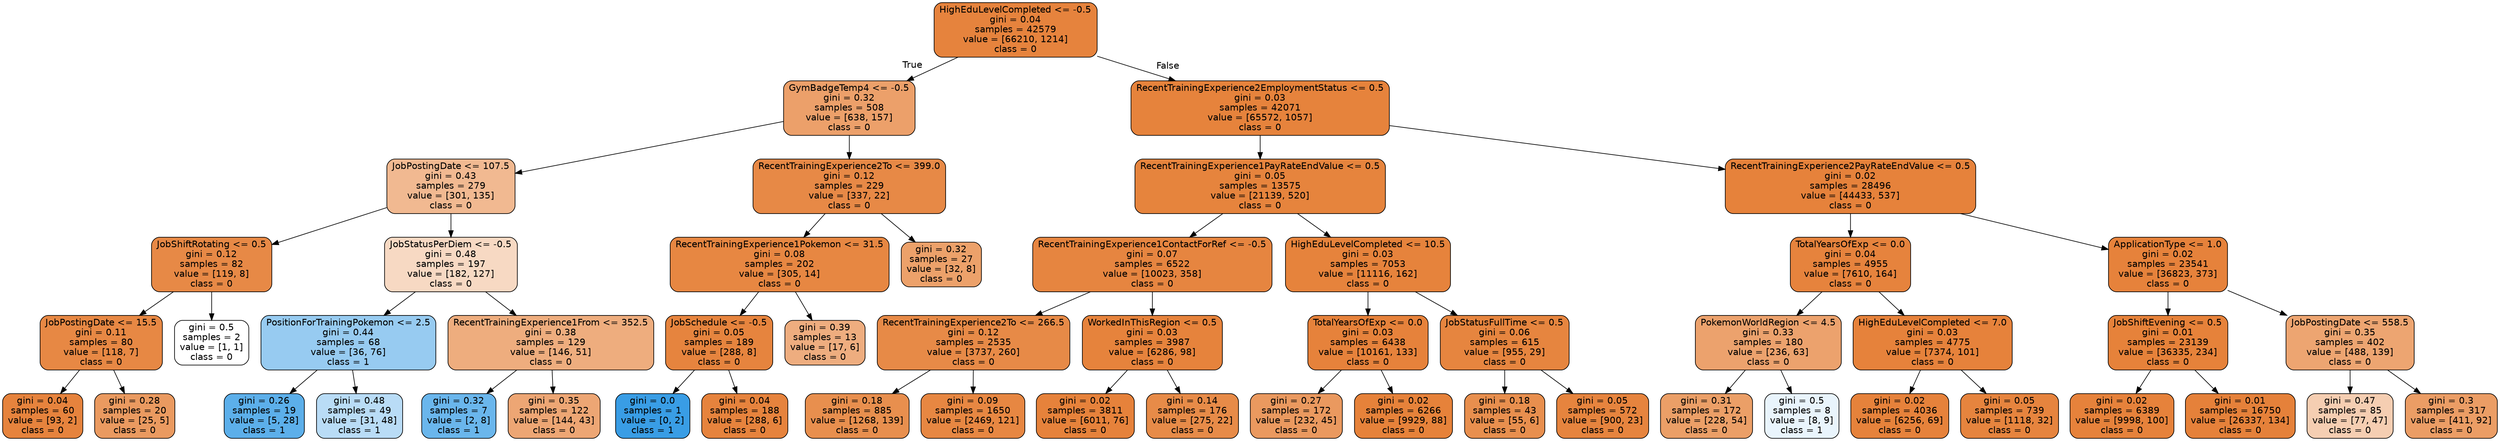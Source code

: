 digraph Tree {
node [shape=box, style="filled, rounded", color="black", fontname=helvetica] ;
edge [fontname=helvetica] ;
0 [label="HighEduLevelCompleted <= -0.5\ngini = 0.04\nsamples = 42579\nvalue = [66210, 1214]\nclass = 0", fillcolor="#e58139fa"] ;
1 [label="GymBadgeTemp4 <= -0.5\ngini = 0.32\nsamples = 508\nvalue = [638, 157]\nclass = 0", fillcolor="#e58139c0"] ;
0 -> 1 [labeldistance=2.5, labelangle=45, headlabel="True"] ;
2 [label="JobPostingDate <= 107.5\ngini = 0.43\nsamples = 279\nvalue = [301, 135]\nclass = 0", fillcolor="#e581398d"] ;
1 -> 2 ;
3 [label="JobShiftRotating <= 0.5\ngini = 0.12\nsamples = 82\nvalue = [119, 8]\nclass = 0", fillcolor="#e58139ee"] ;
2 -> 3 ;
4 [label="JobPostingDate <= 15.5\ngini = 0.11\nsamples = 80\nvalue = [118, 7]\nclass = 0", fillcolor="#e58139f0"] ;
3 -> 4 ;
5 [label="gini = 0.04\nsamples = 60\nvalue = [93, 2]\nclass = 0", fillcolor="#e58139fa"] ;
4 -> 5 ;
6 [label="gini = 0.28\nsamples = 20\nvalue = [25, 5]\nclass = 0", fillcolor="#e58139cc"] ;
4 -> 6 ;
7 [label="gini = 0.5\nsamples = 2\nvalue = [1, 1]\nclass = 0", fillcolor="#e5813900"] ;
3 -> 7 ;
8 [label="JobStatusPerDiem <= -0.5\ngini = 0.48\nsamples = 197\nvalue = [182, 127]\nclass = 0", fillcolor="#e581394d"] ;
2 -> 8 ;
9 [label="PositionForTrainingPokemon <= 2.5\ngini = 0.44\nsamples = 68\nvalue = [36, 76]\nclass = 1", fillcolor="#399de586"] ;
8 -> 9 ;
10 [label="gini = 0.26\nsamples = 19\nvalue = [5, 28]\nclass = 1", fillcolor="#399de5d1"] ;
9 -> 10 ;
11 [label="gini = 0.48\nsamples = 49\nvalue = [31, 48]\nclass = 1", fillcolor="#399de55a"] ;
9 -> 11 ;
12 [label="RecentTrainingExperience1From <= 352.5\ngini = 0.38\nsamples = 129\nvalue = [146, 51]\nclass = 0", fillcolor="#e58139a6"] ;
8 -> 12 ;
13 [label="gini = 0.32\nsamples = 7\nvalue = [2, 8]\nclass = 1", fillcolor="#399de5bf"] ;
12 -> 13 ;
14 [label="gini = 0.35\nsamples = 122\nvalue = [144, 43]\nclass = 0", fillcolor="#e58139b3"] ;
12 -> 14 ;
15 [label="RecentTrainingExperience2To <= 399.0\ngini = 0.12\nsamples = 229\nvalue = [337, 22]\nclass = 0", fillcolor="#e58139ee"] ;
1 -> 15 ;
16 [label="RecentTrainingExperience1Pokemon <= 31.5\ngini = 0.08\nsamples = 202\nvalue = [305, 14]\nclass = 0", fillcolor="#e58139f3"] ;
15 -> 16 ;
17 [label="JobSchedule <= -0.5\ngini = 0.05\nsamples = 189\nvalue = [288, 8]\nclass = 0", fillcolor="#e58139f8"] ;
16 -> 17 ;
18 [label="gini = 0.0\nsamples = 1\nvalue = [0, 2]\nclass = 1", fillcolor="#399de5ff"] ;
17 -> 18 ;
19 [label="gini = 0.04\nsamples = 188\nvalue = [288, 6]\nclass = 0", fillcolor="#e58139fa"] ;
17 -> 19 ;
20 [label="gini = 0.39\nsamples = 13\nvalue = [17, 6]\nclass = 0", fillcolor="#e58139a5"] ;
16 -> 20 ;
21 [label="gini = 0.32\nsamples = 27\nvalue = [32, 8]\nclass = 0", fillcolor="#e58139bf"] ;
15 -> 21 ;
22 [label="RecentTrainingExperience2EmploymentStatus <= 0.5\ngini = 0.03\nsamples = 42071\nvalue = [65572, 1057]\nclass = 0", fillcolor="#e58139fb"] ;
0 -> 22 [labeldistance=2.5, labelangle=-45, headlabel="False"] ;
23 [label="RecentTrainingExperience1PayRateEndValue <= 0.5\ngini = 0.05\nsamples = 13575\nvalue = [21139, 520]\nclass = 0", fillcolor="#e58139f9"] ;
22 -> 23 ;
24 [label="RecentTrainingExperience1ContactForRef <= -0.5\ngini = 0.07\nsamples = 6522\nvalue = [10023, 358]\nclass = 0", fillcolor="#e58139f6"] ;
23 -> 24 ;
25 [label="RecentTrainingExperience2To <= 266.5\ngini = 0.12\nsamples = 2535\nvalue = [3737, 260]\nclass = 0", fillcolor="#e58139ed"] ;
24 -> 25 ;
26 [label="gini = 0.18\nsamples = 885\nvalue = [1268, 139]\nclass = 0", fillcolor="#e58139e3"] ;
25 -> 26 ;
27 [label="gini = 0.09\nsamples = 1650\nvalue = [2469, 121]\nclass = 0", fillcolor="#e58139f3"] ;
25 -> 27 ;
28 [label="WorkedInThisRegion <= 0.5\ngini = 0.03\nsamples = 3987\nvalue = [6286, 98]\nclass = 0", fillcolor="#e58139fb"] ;
24 -> 28 ;
29 [label="gini = 0.02\nsamples = 3811\nvalue = [6011, 76]\nclass = 0", fillcolor="#e58139fc"] ;
28 -> 29 ;
30 [label="gini = 0.14\nsamples = 176\nvalue = [275, 22]\nclass = 0", fillcolor="#e58139eb"] ;
28 -> 30 ;
31 [label="HighEduLevelCompleted <= 10.5\ngini = 0.03\nsamples = 7053\nvalue = [11116, 162]\nclass = 0", fillcolor="#e58139fb"] ;
23 -> 31 ;
32 [label="TotalYearsOfExp <= 0.0\ngini = 0.03\nsamples = 6438\nvalue = [10161, 133]\nclass = 0", fillcolor="#e58139fc"] ;
31 -> 32 ;
33 [label="gini = 0.27\nsamples = 172\nvalue = [232, 45]\nclass = 0", fillcolor="#e58139ce"] ;
32 -> 33 ;
34 [label="gini = 0.02\nsamples = 6266\nvalue = [9929, 88]\nclass = 0", fillcolor="#e58139fd"] ;
32 -> 34 ;
35 [label="JobStatusFullTime <= 0.5\ngini = 0.06\nsamples = 615\nvalue = [955, 29]\nclass = 0", fillcolor="#e58139f7"] ;
31 -> 35 ;
36 [label="gini = 0.18\nsamples = 43\nvalue = [55, 6]\nclass = 0", fillcolor="#e58139e3"] ;
35 -> 36 ;
37 [label="gini = 0.05\nsamples = 572\nvalue = [900, 23]\nclass = 0", fillcolor="#e58139f8"] ;
35 -> 37 ;
38 [label="RecentTrainingExperience2PayRateEndValue <= 0.5\ngini = 0.02\nsamples = 28496\nvalue = [44433, 537]\nclass = 0", fillcolor="#e58139fc"] ;
22 -> 38 ;
39 [label="TotalYearsOfExp <= 0.0\ngini = 0.04\nsamples = 4955\nvalue = [7610, 164]\nclass = 0", fillcolor="#e58139fa"] ;
38 -> 39 ;
40 [label="PokemonWorldRegion <= 4.5\ngini = 0.33\nsamples = 180\nvalue = [236, 63]\nclass = 0", fillcolor="#e58139bb"] ;
39 -> 40 ;
41 [label="gini = 0.31\nsamples = 172\nvalue = [228, 54]\nclass = 0", fillcolor="#e58139c3"] ;
40 -> 41 ;
42 [label="gini = 0.5\nsamples = 8\nvalue = [8, 9]\nclass = 1", fillcolor="#399de51c"] ;
40 -> 42 ;
43 [label="HighEduLevelCompleted <= 7.0\ngini = 0.03\nsamples = 4775\nvalue = [7374, 101]\nclass = 0", fillcolor="#e58139fc"] ;
39 -> 43 ;
44 [label="gini = 0.02\nsamples = 4036\nvalue = [6256, 69]\nclass = 0", fillcolor="#e58139fc"] ;
43 -> 44 ;
45 [label="gini = 0.05\nsamples = 739\nvalue = [1118, 32]\nclass = 0", fillcolor="#e58139f8"] ;
43 -> 45 ;
46 [label="ApplicationType <= 1.0\ngini = 0.02\nsamples = 23541\nvalue = [36823, 373]\nclass = 0", fillcolor="#e58139fc"] ;
38 -> 46 ;
47 [label="JobShiftEvening <= 0.5\ngini = 0.01\nsamples = 23139\nvalue = [36335, 234]\nclass = 0", fillcolor="#e58139fd"] ;
46 -> 47 ;
48 [label="gini = 0.02\nsamples = 6389\nvalue = [9998, 100]\nclass = 0", fillcolor="#e58139fc"] ;
47 -> 48 ;
49 [label="gini = 0.01\nsamples = 16750\nvalue = [26337, 134]\nclass = 0", fillcolor="#e58139fe"] ;
47 -> 49 ;
50 [label="JobPostingDate <= 558.5\ngini = 0.35\nsamples = 402\nvalue = [488, 139]\nclass = 0", fillcolor="#e58139b6"] ;
46 -> 50 ;
51 [label="gini = 0.47\nsamples = 85\nvalue = [77, 47]\nclass = 0", fillcolor="#e5813963"] ;
50 -> 51 ;
52 [label="gini = 0.3\nsamples = 317\nvalue = [411, 92]\nclass = 0", fillcolor="#e58139c6"] ;
50 -> 52 ;
}